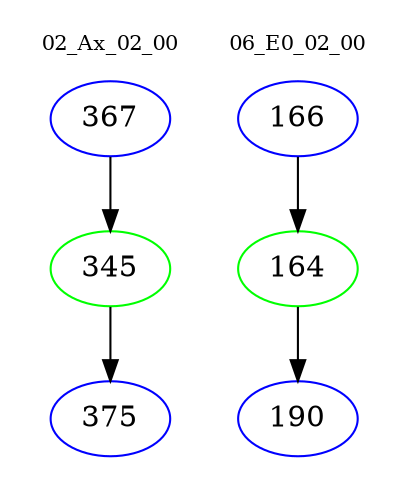 digraph{
subgraph cluster_0 {
color = white
label = "02_Ax_02_00";
fontsize=10;
T0_367 [label="367", color="blue"]
T0_367 -> T0_345 [color="black"]
T0_345 [label="345", color="green"]
T0_345 -> T0_375 [color="black"]
T0_375 [label="375", color="blue"]
}
subgraph cluster_1 {
color = white
label = "06_E0_02_00";
fontsize=10;
T1_166 [label="166", color="blue"]
T1_166 -> T1_164 [color="black"]
T1_164 [label="164", color="green"]
T1_164 -> T1_190 [color="black"]
T1_190 [label="190", color="blue"]
}
}
